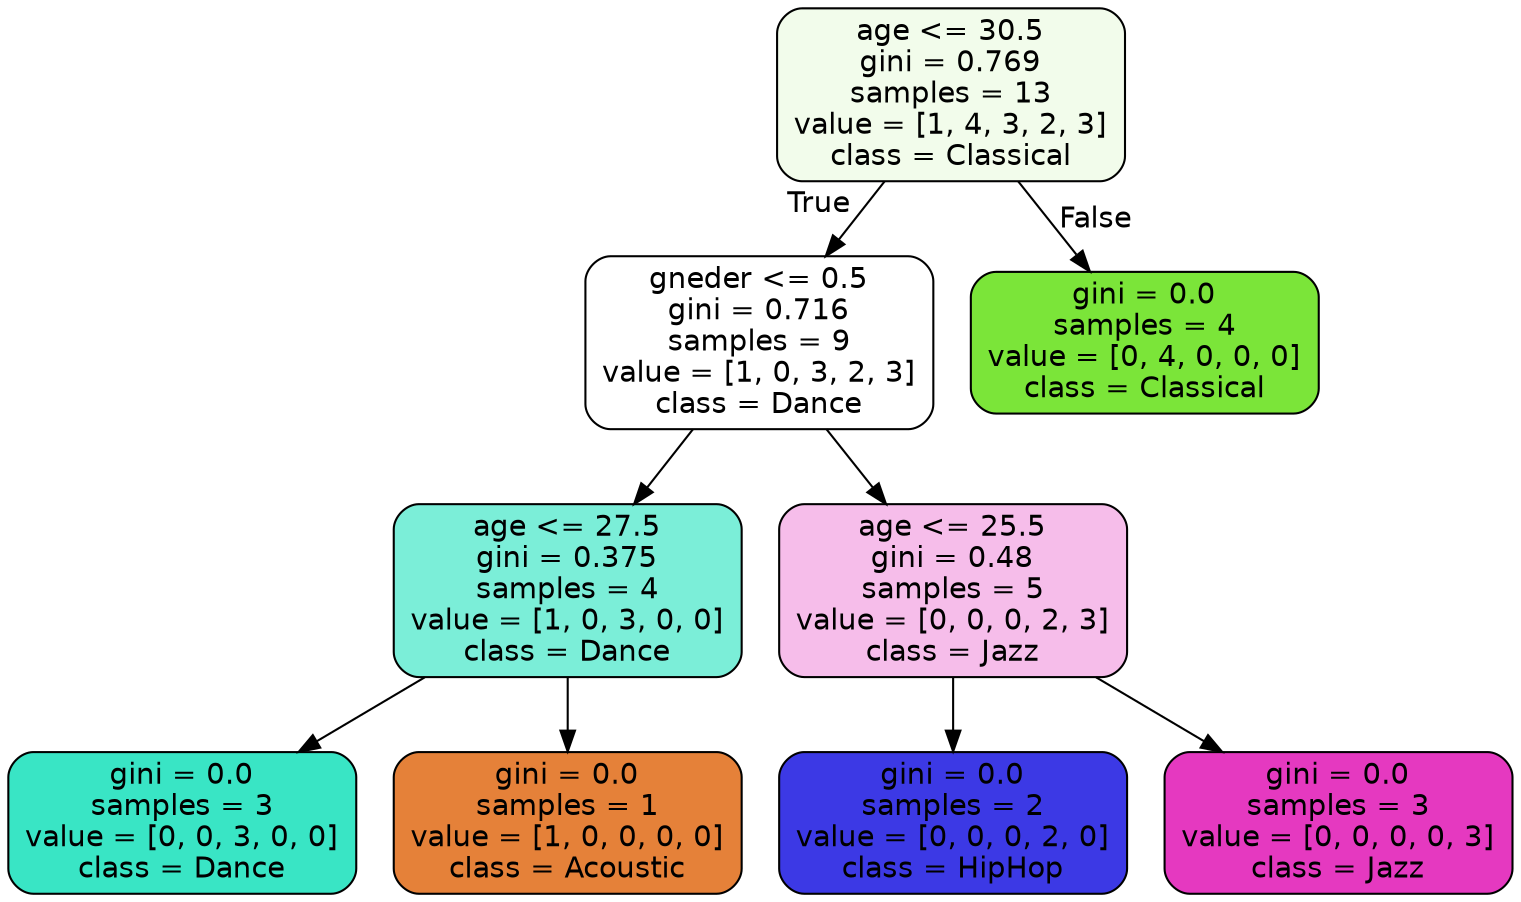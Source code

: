 digraph Tree {
node [shape=box, style="filled, rounded", color="black", fontname="helvetica"] ;
edge [fontname="helvetica"] ;
0 [label="age <= 30.5\ngini = 0.769\nsamples = 13\nvalue = [1, 4, 3, 2, 3]\nclass = Classical", fillcolor="#f2fceb"] ;
1 [label="gneder <= 0.5\ngini = 0.716\nsamples = 9\nvalue = [1, 0, 3, 2, 3]\nclass = Dance", fillcolor="#ffffff"] ;
0 -> 1 [labeldistance=2.5, labelangle=45, headlabel="True"] ;
2 [label="age <= 27.5\ngini = 0.375\nsamples = 4\nvalue = [1, 0, 3, 0, 0]\nclass = Dance", fillcolor="#7beed8"] ;
1 -> 2 ;
3 [label="gini = 0.0\nsamples = 3\nvalue = [0, 0, 3, 0, 0]\nclass = Dance", fillcolor="#39e5c5"] ;
2 -> 3 ;
4 [label="gini = 0.0\nsamples = 1\nvalue = [1, 0, 0, 0, 0]\nclass = Acoustic", fillcolor="#e58139"] ;
2 -> 4 ;
5 [label="age <= 25.5\ngini = 0.48\nsamples = 5\nvalue = [0, 0, 0, 2, 3]\nclass = Jazz", fillcolor="#f6bdea"] ;
1 -> 5 ;
6 [label="gini = 0.0\nsamples = 2\nvalue = [0, 0, 0, 2, 0]\nclass = HipHop", fillcolor="#3c39e5"] ;
5 -> 6 ;
7 [label="gini = 0.0\nsamples = 3\nvalue = [0, 0, 0, 0, 3]\nclass = Jazz", fillcolor="#e539c0"] ;
5 -> 7 ;
8 [label="gini = 0.0\nsamples = 4\nvalue = [0, 4, 0, 0, 0]\nclass = Classical", fillcolor="#7be539"] ;
0 -> 8 [labeldistance=2.5, labelangle=-45, headlabel="False"] ;
}